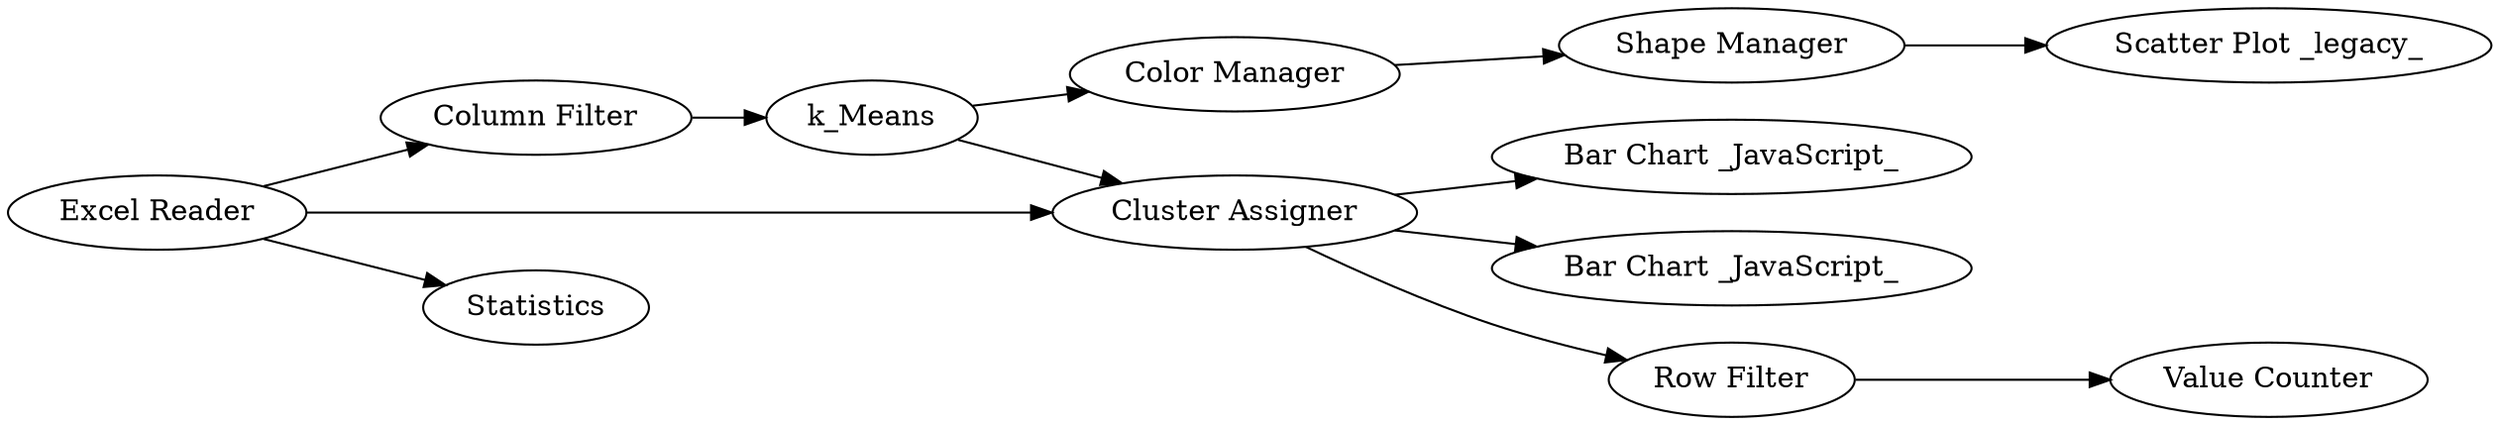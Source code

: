 digraph {
	"-970652305462564817_4" [label=k_Means]
	"-970652305462564817_3" [label="Column Filter"]
	"-970652305462564817_11" [label="Bar Chart _JavaScript_"]
	"-970652305462564817_7" [label="Scatter Plot _legacy_"]
	"-970652305462564817_1" [label="Excel Reader"]
	"-970652305462564817_5" [label="Color Manager"]
	"-970652305462564817_8" [label="Cluster Assigner"]
	"-970652305462564817_10" [label="Value Counter"]
	"-970652305462564817_12" [label="Bar Chart _JavaScript_"]
	"-970652305462564817_9" [label="Row Filter"]
	"-970652305462564817_6" [label="Shape Manager"]
	"-970652305462564817_2" [label=Statistics]
	"-970652305462564817_8" -> "-970652305462564817_11"
	"-970652305462564817_3" -> "-970652305462564817_4"
	"-970652305462564817_1" -> "-970652305462564817_2"
	"-970652305462564817_4" -> "-970652305462564817_8"
	"-970652305462564817_4" -> "-970652305462564817_5"
	"-970652305462564817_8" -> "-970652305462564817_12"
	"-970652305462564817_5" -> "-970652305462564817_6"
	"-970652305462564817_1" -> "-970652305462564817_8"
	"-970652305462564817_9" -> "-970652305462564817_10"
	"-970652305462564817_1" -> "-970652305462564817_3"
	"-970652305462564817_6" -> "-970652305462564817_7"
	"-970652305462564817_8" -> "-970652305462564817_9"
	rankdir=LR
}

